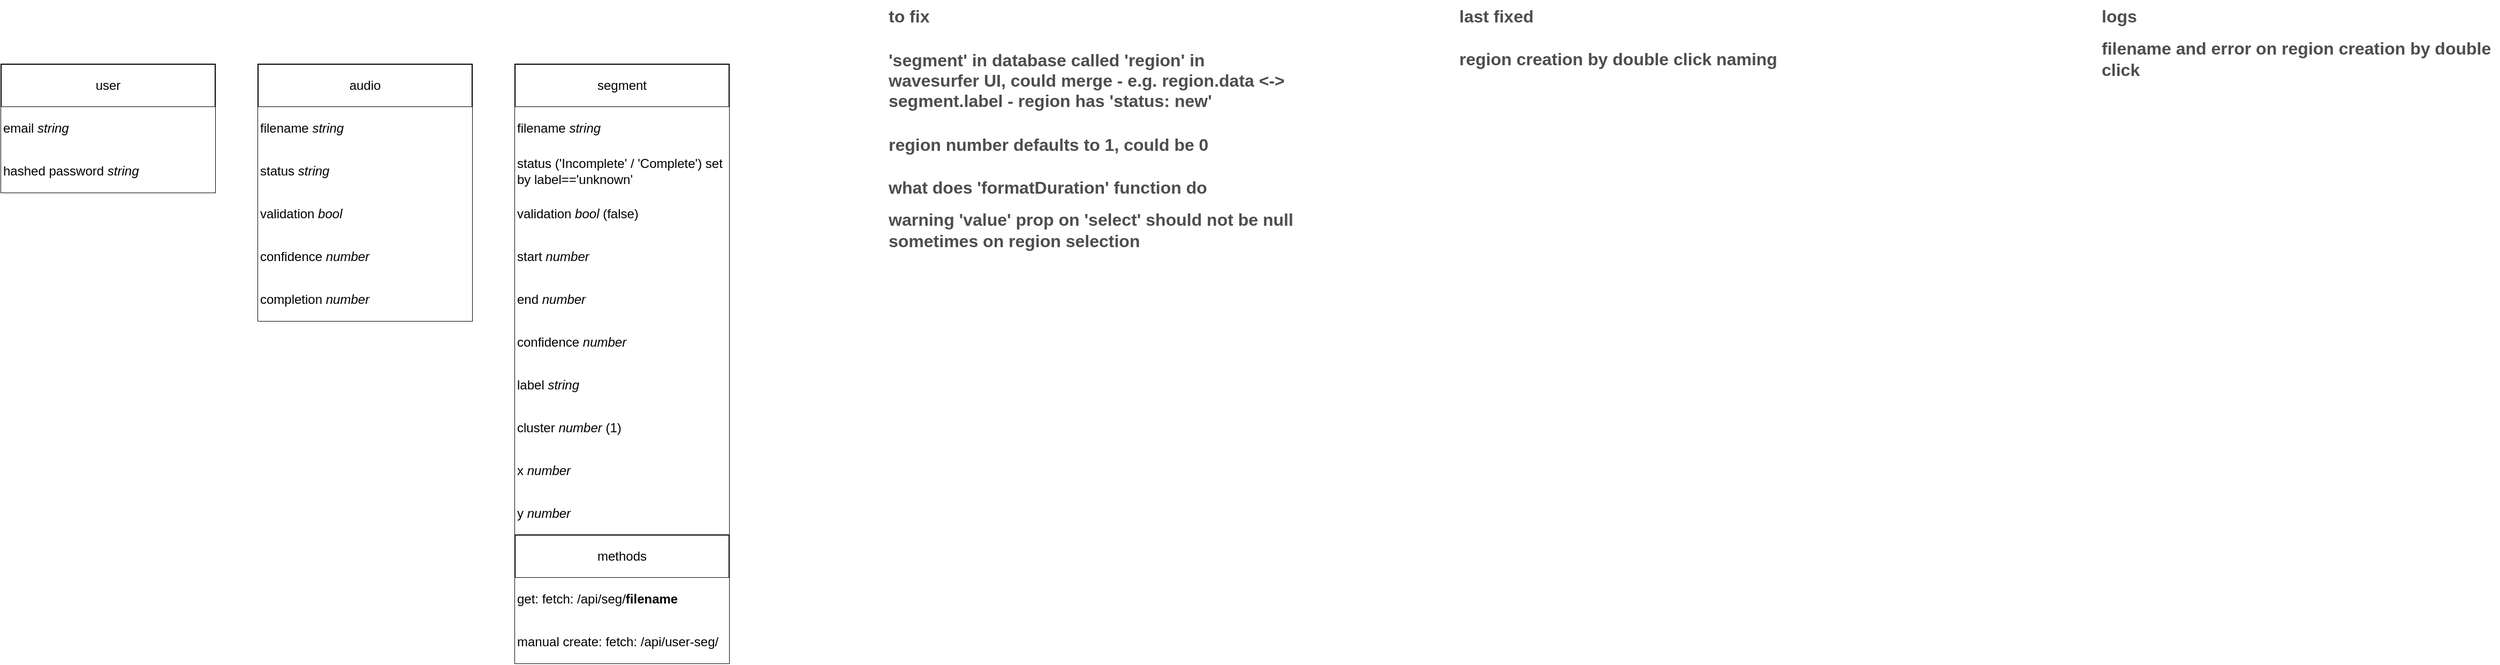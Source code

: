 <mxfile version="21.7.1" type="github">
  <diagram name="Page-1" id="h0mL1t7hVGqQzZSweprh">
    <mxGraphModel dx="1522" dy="734" grid="1" gridSize="10" guides="1" tooltips="1" connect="1" arrows="1" fold="1" page="1" pageScale="1" pageWidth="827" pageHeight="1169" math="0" shadow="0">
      <root>
        <mxCell id="0" />
        <mxCell id="1" parent="0" />
        <mxCell id="xPHiqMeXsOjvFi-vwVRh-1" value="segment" style="swimlane;fontStyle=0;childLayout=stackLayout;horizontal=1;startSize=40;horizontalStack=0;resizeParent=1;resizeParentMax=0;resizeLast=0;collapsible=1;marginBottom=0;whiteSpace=wrap;html=1;rounded=0;" vertex="1" parent="1">
          <mxGeometry x="480" y="320" width="200" height="560" as="geometry">
            <mxRectangle x="240" y="320" width="120" height="40" as="alternateBounds" />
          </mxGeometry>
        </mxCell>
        <mxCell id="xPHiqMeXsOjvFi-vwVRh-2" value="filename &lt;i&gt;string&lt;/i&gt;" style="text;html=1;strokeColor=none;fillColor=white;align=left;verticalAlign=middle;whiteSpace=wrap;rounded=0;" vertex="1" parent="xPHiqMeXsOjvFi-vwVRh-1">
          <mxGeometry y="40" width="200" height="40" as="geometry" />
        </mxCell>
        <mxCell id="xPHiqMeXsOjvFi-vwVRh-5" value="status (&#39;Incomplete&#39; / &#39;Complete&#39;) set by label==&#39;unknown&#39;" style="text;html=1;strokeColor=none;fillColor=white;align=left;verticalAlign=middle;whiteSpace=wrap;rounded=0;" vertex="1" parent="xPHiqMeXsOjvFi-vwVRh-1">
          <mxGeometry y="80" width="200" height="40" as="geometry" />
        </mxCell>
        <mxCell id="xPHiqMeXsOjvFi-vwVRh-6" value="validation &lt;i&gt;bool&lt;/i&gt; (false)" style="text;html=1;strokeColor=none;fillColor=white;align=left;verticalAlign=middle;whiteSpace=wrap;rounded=0;" vertex="1" parent="xPHiqMeXsOjvFi-vwVRh-1">
          <mxGeometry y="120" width="200" height="40" as="geometry" />
        </mxCell>
        <mxCell id="xPHiqMeXsOjvFi-vwVRh-7" value="start &lt;i&gt;number&lt;/i&gt;" style="text;html=1;strokeColor=none;fillColor=white;align=left;verticalAlign=middle;whiteSpace=wrap;rounded=0;" vertex="1" parent="xPHiqMeXsOjvFi-vwVRh-1">
          <mxGeometry y="160" width="200" height="40" as="geometry" />
        </mxCell>
        <mxCell id="xPHiqMeXsOjvFi-vwVRh-8" value="end &lt;i&gt;number&lt;/i&gt;" style="text;html=1;strokeColor=none;fillColor=white;align=left;verticalAlign=middle;whiteSpace=wrap;rounded=0;" vertex="1" parent="xPHiqMeXsOjvFi-vwVRh-1">
          <mxGeometry y="200" width="200" height="40" as="geometry" />
        </mxCell>
        <mxCell id="xPHiqMeXsOjvFi-vwVRh-9" value="confidence &lt;i&gt;number&lt;/i&gt;" style="text;html=1;strokeColor=none;fillColor=white;align=left;verticalAlign=middle;whiteSpace=wrap;rounded=0;" vertex="1" parent="xPHiqMeXsOjvFi-vwVRh-1">
          <mxGeometry y="240" width="200" height="40" as="geometry" />
        </mxCell>
        <mxCell id="xPHiqMeXsOjvFi-vwVRh-10" value="label &lt;i&gt;string&lt;/i&gt;&amp;nbsp;" style="text;html=1;strokeColor=none;fillColor=white;align=left;verticalAlign=middle;whiteSpace=wrap;rounded=0;" vertex="1" parent="xPHiqMeXsOjvFi-vwVRh-1">
          <mxGeometry y="280" width="200" height="40" as="geometry" />
        </mxCell>
        <mxCell id="xPHiqMeXsOjvFi-vwVRh-11" value="cluster &lt;i&gt;number&lt;/i&gt;&amp;nbsp;(1)" style="text;html=1;strokeColor=none;fillColor=white;align=left;verticalAlign=middle;whiteSpace=wrap;rounded=0;" vertex="1" parent="xPHiqMeXsOjvFi-vwVRh-1">
          <mxGeometry y="320" width="200" height="40" as="geometry" />
        </mxCell>
        <mxCell id="xPHiqMeXsOjvFi-vwVRh-12" value="x &lt;i&gt;number&lt;/i&gt;" style="text;html=1;strokeColor=none;fillColor=white;align=left;verticalAlign=middle;whiteSpace=wrap;rounded=0;" vertex="1" parent="xPHiqMeXsOjvFi-vwVRh-1">
          <mxGeometry y="360" width="200" height="40" as="geometry" />
        </mxCell>
        <mxCell id="xPHiqMeXsOjvFi-vwVRh-13" value="y&amp;nbsp;&lt;i&gt;number&lt;/i&gt;" style="text;html=1;strokeColor=none;fillColor=white;align=left;verticalAlign=middle;whiteSpace=wrap;rounded=0;" vertex="1" parent="xPHiqMeXsOjvFi-vwVRh-1">
          <mxGeometry y="400" width="200" height="40" as="geometry" />
        </mxCell>
        <mxCell id="xPHiqMeXsOjvFi-vwVRh-22" value="methods" style="swimlane;fontStyle=0;childLayout=stackLayout;horizontal=1;startSize=40;horizontalStack=0;resizeParent=1;resizeParentMax=0;resizeLast=0;collapsible=1;marginBottom=0;whiteSpace=wrap;html=1;rounded=0;" vertex="1" parent="xPHiqMeXsOjvFi-vwVRh-1">
          <mxGeometry y="440" width="200" height="120" as="geometry">
            <mxRectangle x="240" y="320" width="120" height="40" as="alternateBounds" />
          </mxGeometry>
        </mxCell>
        <mxCell id="xPHiqMeXsOjvFi-vwVRh-23" value="get: fetch: /api/seg/&lt;b&gt;filename&lt;/b&gt;" style="text;html=1;strokeColor=none;fillColor=white;align=left;verticalAlign=middle;whiteSpace=wrap;rounded=0;" vertex="1" parent="xPHiqMeXsOjvFi-vwVRh-22">
          <mxGeometry y="40" width="200" height="40" as="geometry" />
        </mxCell>
        <mxCell id="xPHiqMeXsOjvFi-vwVRh-32" value="manual create:&amp;nbsp;fetch: /api/user-seg/" style="text;html=1;strokeColor=none;fillColor=white;align=left;verticalAlign=middle;whiteSpace=wrap;rounded=0;" vertex="1" parent="xPHiqMeXsOjvFi-vwVRh-22">
          <mxGeometry y="80" width="200" height="40" as="geometry" />
        </mxCell>
        <mxCell id="xPHiqMeXsOjvFi-vwVRh-3" value="user" style="swimlane;fontStyle=0;childLayout=stackLayout;horizontal=1;startSize=40;horizontalStack=0;resizeParent=1;resizeParentMax=0;resizeLast=0;collapsible=1;marginBottom=0;whiteSpace=wrap;html=1;rounded=0;" vertex="1" parent="1">
          <mxGeometry y="320" width="200" height="120" as="geometry">
            <mxRectangle x="240" y="320" width="120" height="40" as="alternateBounds" />
          </mxGeometry>
        </mxCell>
        <mxCell id="xPHiqMeXsOjvFi-vwVRh-4" value="email &lt;i&gt;string&lt;/i&gt;" style="text;html=1;strokeColor=none;fillColor=white;align=left;verticalAlign=middle;whiteSpace=wrap;rounded=0;" vertex="1" parent="xPHiqMeXsOjvFi-vwVRh-3">
          <mxGeometry y="40" width="200" height="40" as="geometry" />
        </mxCell>
        <mxCell id="xPHiqMeXsOjvFi-vwVRh-14" value="hashed password &lt;i&gt;string&lt;/i&gt;" style="text;html=1;strokeColor=none;fillColor=white;align=left;verticalAlign=middle;whiteSpace=wrap;rounded=0;" vertex="1" parent="xPHiqMeXsOjvFi-vwVRh-3">
          <mxGeometry y="80" width="200" height="40" as="geometry" />
        </mxCell>
        <mxCell id="xPHiqMeXsOjvFi-vwVRh-15" value="audio" style="swimlane;fontStyle=0;childLayout=stackLayout;horizontal=1;startSize=40;horizontalStack=0;resizeParent=1;resizeParentMax=0;resizeLast=0;collapsible=1;marginBottom=0;whiteSpace=wrap;html=1;rounded=0;" vertex="1" parent="1">
          <mxGeometry x="240" y="320" width="200" height="240" as="geometry">
            <mxRectangle x="240" y="320" width="120" height="40" as="alternateBounds" />
          </mxGeometry>
        </mxCell>
        <mxCell id="xPHiqMeXsOjvFi-vwVRh-16" value="filename &lt;i&gt;string&lt;/i&gt;" style="text;html=1;strokeColor=none;fillColor=white;align=left;verticalAlign=middle;whiteSpace=wrap;rounded=0;" vertex="1" parent="xPHiqMeXsOjvFi-vwVRh-15">
          <mxGeometry y="40" width="200" height="40" as="geometry" />
        </mxCell>
        <mxCell id="xPHiqMeXsOjvFi-vwVRh-17" value="status&amp;nbsp;&lt;i&gt;string&lt;/i&gt;" style="text;html=1;strokeColor=none;fillColor=white;align=left;verticalAlign=middle;whiteSpace=wrap;rounded=0;" vertex="1" parent="xPHiqMeXsOjvFi-vwVRh-15">
          <mxGeometry y="80" width="200" height="40" as="geometry" />
        </mxCell>
        <mxCell id="xPHiqMeXsOjvFi-vwVRh-18" value="validation&amp;nbsp;&lt;i&gt;bool&lt;/i&gt;" style="text;html=1;strokeColor=none;fillColor=white;align=left;verticalAlign=middle;whiteSpace=wrap;rounded=0;" vertex="1" parent="xPHiqMeXsOjvFi-vwVRh-15">
          <mxGeometry y="120" width="200" height="40" as="geometry" />
        </mxCell>
        <mxCell id="xPHiqMeXsOjvFi-vwVRh-19" value="confidence&amp;nbsp;&lt;i&gt;number&lt;/i&gt;" style="text;html=1;strokeColor=none;fillColor=white;align=left;verticalAlign=middle;whiteSpace=wrap;rounded=0;" vertex="1" parent="xPHiqMeXsOjvFi-vwVRh-15">
          <mxGeometry y="160" width="200" height="40" as="geometry" />
        </mxCell>
        <mxCell id="xPHiqMeXsOjvFi-vwVRh-20" value="completion &lt;i&gt;number&lt;/i&gt;" style="text;html=1;strokeColor=none;fillColor=white;align=left;verticalAlign=middle;whiteSpace=wrap;rounded=0;" vertex="1" parent="xPHiqMeXsOjvFi-vwVRh-15">
          <mxGeometry y="200" width="200" height="40" as="geometry" />
        </mxCell>
        <mxCell id="xPHiqMeXsOjvFi-vwVRh-24" value="&#39;segment&#39; in database called &#39;region&#39; in wavesurfer UI, could merge - e.g. region.data &amp;lt;-&amp;gt; segment.label - region has &#39;status: new&#39;" style="text;html=1;strokeColor=none;fillColor=none;align=left;verticalAlign=middle;whiteSpace=wrap;rounded=0;fontSize=16;fontFamily=Helvetica;fontStyle=1;fontColor=#4D4D4D;" vertex="1" parent="1">
          <mxGeometry x="827" y="320" width="373" height="30" as="geometry" />
        </mxCell>
        <mxCell id="xPHiqMeXsOjvFi-vwVRh-25" value="to fix" style="text;html=1;strokeColor=none;fillColor=none;align=left;verticalAlign=middle;whiteSpace=wrap;rounded=0;fontSize=16;fontFamily=Helvetica;fontStyle=1;fontColor=#4D4D4D;" vertex="1" parent="1">
          <mxGeometry x="827.0" y="260" width="200" height="30" as="geometry" />
        </mxCell>
        <mxCell id="xPHiqMeXsOjvFi-vwVRh-26" value="last fixed" style="text;html=1;strokeColor=none;fillColor=none;align=left;verticalAlign=middle;whiteSpace=wrap;rounded=0;fontSize=16;fontFamily=Helvetica;fontStyle=1;fontColor=#4D4D4D;" vertex="1" parent="1">
          <mxGeometry x="1360.0" y="260" width="200" height="30" as="geometry" />
        </mxCell>
        <mxCell id="xPHiqMeXsOjvFi-vwVRh-27" value="region creation by double click naming" style="text;html=1;strokeColor=none;fillColor=none;align=left;verticalAlign=middle;whiteSpace=wrap;rounded=0;fontSize=16;fontFamily=Helvetica;fontStyle=1;fontColor=#4D4D4D;" vertex="1" parent="1">
          <mxGeometry x="1360" y="300" width="413" height="30" as="geometry" />
        </mxCell>
        <mxCell id="xPHiqMeXsOjvFi-vwVRh-28" value="filename and error on region creation by double click" style="text;html=1;strokeColor=none;fillColor=none;align=left;verticalAlign=middle;whiteSpace=wrap;rounded=0;fontSize=16;fontFamily=Helvetica;fontStyle=1;fontColor=#4D4D4D;" vertex="1" parent="1">
          <mxGeometry x="1960" y="300" width="373" height="30" as="geometry" />
        </mxCell>
        <mxCell id="xPHiqMeXsOjvFi-vwVRh-29" value="logs" style="text;html=1;strokeColor=none;fillColor=none;align=left;verticalAlign=middle;whiteSpace=wrap;rounded=0;fontSize=16;fontFamily=Helvetica;fontStyle=1;fontColor=#4D4D4D;" vertex="1" parent="1">
          <mxGeometry x="1960.0" y="260" width="200" height="30" as="geometry" />
        </mxCell>
        <mxCell id="xPHiqMeXsOjvFi-vwVRh-30" value="region number defaults to 1, could be 0" style="text;html=1;strokeColor=none;fillColor=none;align=left;verticalAlign=middle;whiteSpace=wrap;rounded=0;fontSize=16;fontFamily=Helvetica;fontStyle=1;fontColor=#4D4D4D;" vertex="1" parent="1">
          <mxGeometry x="827" y="380" width="373" height="30" as="geometry" />
        </mxCell>
        <mxCell id="xPHiqMeXsOjvFi-vwVRh-33" value="what does &#39;formatDuration&#39; function do" style="text;html=1;strokeColor=none;fillColor=none;align=left;verticalAlign=middle;whiteSpace=wrap;rounded=0;fontSize=16;fontFamily=Helvetica;fontStyle=1;fontColor=#4D4D4D;" vertex="1" parent="1">
          <mxGeometry x="827" y="420" width="373" height="30" as="geometry" />
        </mxCell>
        <mxCell id="xPHiqMeXsOjvFi-vwVRh-34" value="warning &#39;value&#39; prop on &#39;select&#39; should not be null sometimes on region selection" style="text;html=1;strokeColor=none;fillColor=none;align=left;verticalAlign=middle;whiteSpace=wrap;rounded=0;fontSize=16;fontFamily=Helvetica;fontStyle=1;fontColor=#4D4D4D;" vertex="1" parent="1">
          <mxGeometry x="827" y="460" width="453" height="30" as="geometry" />
        </mxCell>
      </root>
    </mxGraphModel>
  </diagram>
</mxfile>
